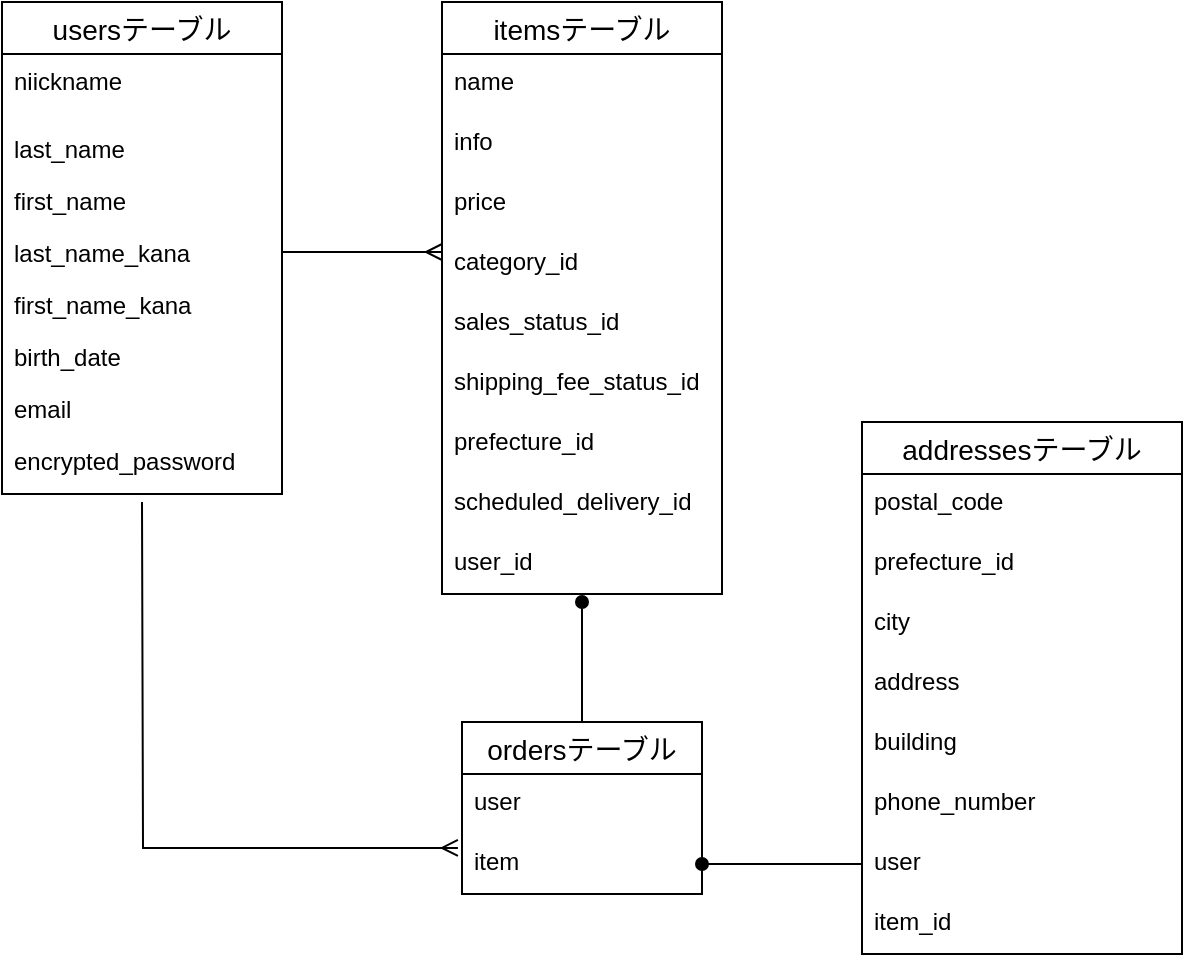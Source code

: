 <mxfile>
    <diagram id="p6Vz--sa7-eTFTU3gQ7p" name="ページ1">
        <mxGraphModel dx="643" dy="520" grid="1" gridSize="10" guides="1" tooltips="1" connect="1" arrows="1" fold="1" page="1" pageScale="1" pageWidth="827" pageHeight="1169" math="0" shadow="0">
            <root>
                <mxCell id="0"/>
                <mxCell id="1" parent="0"/>
                <mxCell id="23" value="usersテーブル" style="swimlane;fontStyle=0;childLayout=stackLayout;horizontal=1;startSize=26;horizontalStack=0;resizeParent=1;resizeParentMax=0;resizeLast=0;collapsible=1;marginBottom=0;align=center;fontSize=14;" parent="1" vertex="1">
                    <mxGeometry x="30" y="10" width="140" height="246" as="geometry"/>
                </mxCell>
                <mxCell id="24" value="niickname" style="text;strokeColor=none;fillColor=none;spacingLeft=4;spacingRight=4;overflow=hidden;rotatable=0;points=[[0,0.5],[1,0.5]];portConstraint=eastwest;fontSize=12;" parent="23" vertex="1">
                    <mxGeometry y="26" width="140" height="34" as="geometry"/>
                </mxCell>
                <mxCell id="55" value="last_name" style="text;strokeColor=none;fillColor=none;spacingLeft=4;spacingRight=4;overflow=hidden;rotatable=0;points=[[0,0.5],[1,0.5]];portConstraint=eastwest;fontSize=12;" parent="23" vertex="1">
                    <mxGeometry y="60" width="140" height="26" as="geometry"/>
                </mxCell>
                <mxCell id="54" value="first_name" style="text;strokeColor=none;fillColor=none;spacingLeft=4;spacingRight=4;overflow=hidden;rotatable=0;points=[[0,0.5],[1,0.5]];portConstraint=eastwest;fontSize=12;" parent="23" vertex="1">
                    <mxGeometry y="86" width="140" height="26" as="geometry"/>
                </mxCell>
                <mxCell id="53" value="last_name_kana" style="text;strokeColor=none;fillColor=none;spacingLeft=4;spacingRight=4;overflow=hidden;rotatable=0;points=[[0,0.5],[1,0.5]];portConstraint=eastwest;fontSize=12;" parent="23" vertex="1">
                    <mxGeometry y="112" width="140" height="26" as="geometry"/>
                </mxCell>
                <mxCell id="52" value="first_name_kana" style="text;strokeColor=none;fillColor=none;spacingLeft=4;spacingRight=4;overflow=hidden;rotatable=0;points=[[0,0.5],[1,0.5]];portConstraint=eastwest;fontSize=12;" parent="23" vertex="1">
                    <mxGeometry y="138" width="140" height="26" as="geometry"/>
                </mxCell>
                <mxCell id="51" value="birth_date" style="text;strokeColor=none;fillColor=none;spacingLeft=4;spacingRight=4;overflow=hidden;rotatable=0;points=[[0,0.5],[1,0.5]];portConstraint=eastwest;fontSize=12;" parent="23" vertex="1">
                    <mxGeometry y="164" width="140" height="26" as="geometry"/>
                </mxCell>
                <mxCell id="50" value="email" style="text;strokeColor=none;fillColor=none;spacingLeft=4;spacingRight=4;overflow=hidden;rotatable=0;points=[[0,0.5],[1,0.5]];portConstraint=eastwest;fontSize=12;" parent="23" vertex="1">
                    <mxGeometry y="190" width="140" height="26" as="geometry"/>
                </mxCell>
                <mxCell id="41" value="encrypted_password" style="text;strokeColor=none;fillColor=none;spacingLeft=4;spacingRight=4;overflow=hidden;rotatable=0;points=[[0,0.5],[1,0.5]];portConstraint=eastwest;fontSize=12;" parent="23" vertex="1">
                    <mxGeometry y="216" width="140" height="30" as="geometry"/>
                </mxCell>
                <mxCell id="56" value="itemsテーブル" style="swimlane;fontStyle=0;childLayout=stackLayout;horizontal=1;startSize=26;horizontalStack=0;resizeParent=1;resizeParentMax=0;resizeLast=0;collapsible=1;marginBottom=0;align=center;fontSize=14;" parent="1" vertex="1">
                    <mxGeometry x="250" y="10" width="140" height="296" as="geometry"/>
                </mxCell>
                <mxCell id="57" value="name" style="text;strokeColor=none;fillColor=none;spacingLeft=4;spacingRight=4;overflow=hidden;rotatable=0;points=[[0,0.5],[1,0.5]];portConstraint=eastwest;fontSize=12;" parent="56" vertex="1">
                    <mxGeometry y="26" width="140" height="30" as="geometry"/>
                </mxCell>
                <mxCell id="90" value="info" style="text;strokeColor=none;fillColor=none;spacingLeft=4;spacingRight=4;overflow=hidden;rotatable=0;points=[[0,0.5],[1,0.5]];portConstraint=eastwest;fontSize=12;" parent="56" vertex="1">
                    <mxGeometry y="56" width="140" height="30" as="geometry"/>
                </mxCell>
                <mxCell id="58" value="price" style="text;strokeColor=none;fillColor=none;spacingLeft=4;spacingRight=4;overflow=hidden;rotatable=0;points=[[0,0.5],[1,0.5]];portConstraint=eastwest;fontSize=12;" parent="56" vertex="1">
                    <mxGeometry y="86" width="140" height="30" as="geometry"/>
                </mxCell>
                <mxCell id="60" value="category_id" style="text;strokeColor=none;fillColor=none;spacingLeft=4;spacingRight=4;overflow=hidden;rotatable=0;points=[[0,0.5],[1,0.5]];portConstraint=eastwest;fontSize=12;" parent="56" vertex="1">
                    <mxGeometry y="116" width="140" height="30" as="geometry"/>
                </mxCell>
                <mxCell id="61" value="sales_status_id" style="text;strokeColor=none;fillColor=none;spacingLeft=4;spacingRight=4;overflow=hidden;rotatable=0;points=[[0,0.5],[1,0.5]];portConstraint=eastwest;fontSize=12;" parent="56" vertex="1">
                    <mxGeometry y="146" width="140" height="30" as="geometry"/>
                </mxCell>
                <mxCell id="63" value="shipping_fee_status_id" style="text;strokeColor=none;fillColor=none;spacingLeft=4;spacingRight=4;overflow=hidden;rotatable=0;points=[[0,0.5],[1,0.5]];portConstraint=eastwest;fontSize=12;" parent="56" vertex="1">
                    <mxGeometry y="176" width="140" height="30" as="geometry"/>
                </mxCell>
                <mxCell id="89" value="prefecture_id" style="text;strokeColor=none;fillColor=none;spacingLeft=4;spacingRight=4;overflow=hidden;rotatable=0;points=[[0,0.5],[1,0.5]];portConstraint=eastwest;fontSize=12;" parent="56" vertex="1">
                    <mxGeometry y="206" width="140" height="30" as="geometry"/>
                </mxCell>
                <mxCell id="85" value="scheduled_delivery_id" style="text;strokeColor=none;fillColor=none;spacingLeft=4;spacingRight=4;overflow=hidden;rotatable=0;points=[[0,0.5],[1,0.5]];portConstraint=eastwest;fontSize=12;" parent="56" vertex="1">
                    <mxGeometry y="236" width="140" height="30" as="geometry"/>
                </mxCell>
                <mxCell id="59" value="user_id" style="text;strokeColor=none;fillColor=none;spacingLeft=4;spacingRight=4;overflow=hidden;rotatable=0;points=[[0,0.5],[1,0.5]];portConstraint=eastwest;fontSize=12;" parent="56" vertex="1">
                    <mxGeometry y="266" width="140" height="30" as="geometry"/>
                </mxCell>
                <mxCell id="86" style="edgeStyle=orthogonalEdgeStyle;rounded=0;orthogonalLoop=1;jettySize=auto;html=1;exitX=0.5;exitY=0;exitDx=0;exitDy=0;endArrow=oval;endFill=1;" parent="1" source="68" edge="1">
                    <mxGeometry relative="1" as="geometry">
                        <mxPoint x="320" y="310" as="targetPoint"/>
                    </mxGeometry>
                </mxCell>
                <mxCell id="68" value="ordersテーブル" style="swimlane;fontStyle=0;childLayout=stackLayout;horizontal=1;startSize=26;horizontalStack=0;resizeParent=1;resizeParentMax=0;resizeLast=0;collapsible=1;marginBottom=0;align=center;fontSize=14;" parent="1" vertex="1">
                    <mxGeometry x="260" y="370" width="120" height="86" as="geometry"/>
                </mxCell>
                <mxCell id="69" value="user" style="text;strokeColor=none;fillColor=none;spacingLeft=4;spacingRight=4;overflow=hidden;rotatable=0;points=[[0,0.5],[1,0.5]];portConstraint=eastwest;fontSize=12;" parent="68" vertex="1">
                    <mxGeometry y="26" width="120" height="30" as="geometry"/>
                </mxCell>
                <mxCell id="70" value="item" style="text;strokeColor=none;fillColor=none;spacingLeft=4;spacingRight=4;overflow=hidden;rotatable=0;points=[[0,0.5],[1,0.5]];portConstraint=eastwest;fontSize=12;" parent="68" vertex="1">
                    <mxGeometry y="56" width="120" height="30" as="geometry"/>
                </mxCell>
                <mxCell id="72" value="addressesテーブル" style="swimlane;fontStyle=0;childLayout=stackLayout;horizontal=1;startSize=26;horizontalStack=0;resizeParent=1;resizeParentMax=0;resizeLast=0;collapsible=1;marginBottom=0;align=center;fontSize=14;" parent="1" vertex="1">
                    <mxGeometry x="460" y="220" width="160" height="266" as="geometry"/>
                </mxCell>
                <mxCell id="73" value="postal_code" style="text;strokeColor=none;fillColor=none;spacingLeft=4;spacingRight=4;overflow=hidden;rotatable=0;points=[[0,0.5],[1,0.5]];portConstraint=eastwest;fontSize=12;" parent="72" vertex="1">
                    <mxGeometry y="26" width="160" height="30" as="geometry"/>
                </mxCell>
                <mxCell id="74" value="prefecture_id" style="text;strokeColor=none;fillColor=none;spacingLeft=4;spacingRight=4;overflow=hidden;rotatable=0;points=[[0,0.5],[1,0.5]];portConstraint=eastwest;fontSize=12;" parent="72" vertex="1">
                    <mxGeometry y="56" width="160" height="30" as="geometry"/>
                </mxCell>
                <mxCell id="76" value="city" style="text;strokeColor=none;fillColor=none;spacingLeft=4;spacingRight=4;overflow=hidden;rotatable=0;points=[[0,0.5],[1,0.5]];portConstraint=eastwest;fontSize=12;" parent="72" vertex="1">
                    <mxGeometry y="86" width="160" height="30" as="geometry"/>
                </mxCell>
                <mxCell id="77" value="address" style="text;strokeColor=none;fillColor=none;spacingLeft=4;spacingRight=4;overflow=hidden;rotatable=0;points=[[0,0.5],[1,0.5]];portConstraint=eastwest;fontSize=12;" parent="72" vertex="1">
                    <mxGeometry y="116" width="160" height="30" as="geometry"/>
                </mxCell>
                <mxCell id="92" value="building" style="text;strokeColor=none;fillColor=none;spacingLeft=4;spacingRight=4;overflow=hidden;rotatable=0;points=[[0,0.5],[1,0.5]];portConstraint=eastwest;fontSize=12;" vertex="1" parent="72">
                    <mxGeometry y="146" width="160" height="30" as="geometry"/>
                </mxCell>
                <mxCell id="78" value="phone_number" style="text;strokeColor=none;fillColor=none;spacingLeft=4;spacingRight=4;overflow=hidden;rotatable=0;points=[[0,0.5],[1,0.5]];portConstraint=eastwest;fontSize=12;" parent="72" vertex="1">
                    <mxGeometry y="176" width="160" height="30" as="geometry"/>
                </mxCell>
                <mxCell id="79" value="user" style="text;strokeColor=none;fillColor=none;spacingLeft=4;spacingRight=4;overflow=hidden;rotatable=0;points=[[0,0.5],[1,0.5]];portConstraint=eastwest;fontSize=12;" parent="72" vertex="1">
                    <mxGeometry y="206" width="160" height="30" as="geometry"/>
                </mxCell>
                <mxCell id="75" value="item_id" style="text;strokeColor=none;fillColor=none;spacingLeft=4;spacingRight=4;overflow=hidden;rotatable=0;points=[[0,0.5],[1,0.5]];portConstraint=eastwest;fontSize=12;" parent="72" vertex="1">
                    <mxGeometry y="236" width="160" height="30" as="geometry"/>
                </mxCell>
                <mxCell id="81" style="edgeStyle=orthogonalEdgeStyle;rounded=0;orthogonalLoop=1;jettySize=auto;html=1;exitX=1;exitY=0.5;exitDx=0;exitDy=0;endArrow=ERmany;endFill=0;" parent="1" source="53" edge="1">
                    <mxGeometry relative="1" as="geometry">
                        <mxPoint x="250" y="135" as="targetPoint"/>
                    </mxGeometry>
                </mxCell>
                <mxCell id="82" style="edgeStyle=orthogonalEdgeStyle;rounded=0;orthogonalLoop=1;jettySize=auto;html=1;entryX=-0.017;entryY=0.233;entryDx=0;entryDy=0;entryPerimeter=0;endArrow=ERmany;endFill=0;" parent="1" target="70" edge="1">
                    <mxGeometry relative="1" as="geometry">
                        <mxPoint x="100" y="260" as="sourcePoint"/>
                    </mxGeometry>
                </mxCell>
                <mxCell id="91" style="edgeStyle=orthogonalEdgeStyle;rounded=0;orthogonalLoop=1;jettySize=auto;html=1;exitX=0;exitY=0.5;exitDx=0;exitDy=0;entryX=1;entryY=0.5;entryDx=0;entryDy=0;endArrow=oval;endFill=1;" parent="1" source="79" target="70" edge="1">
                    <mxGeometry relative="1" as="geometry"/>
                </mxCell>
            </root>
        </mxGraphModel>
    </diagram>
</mxfile>